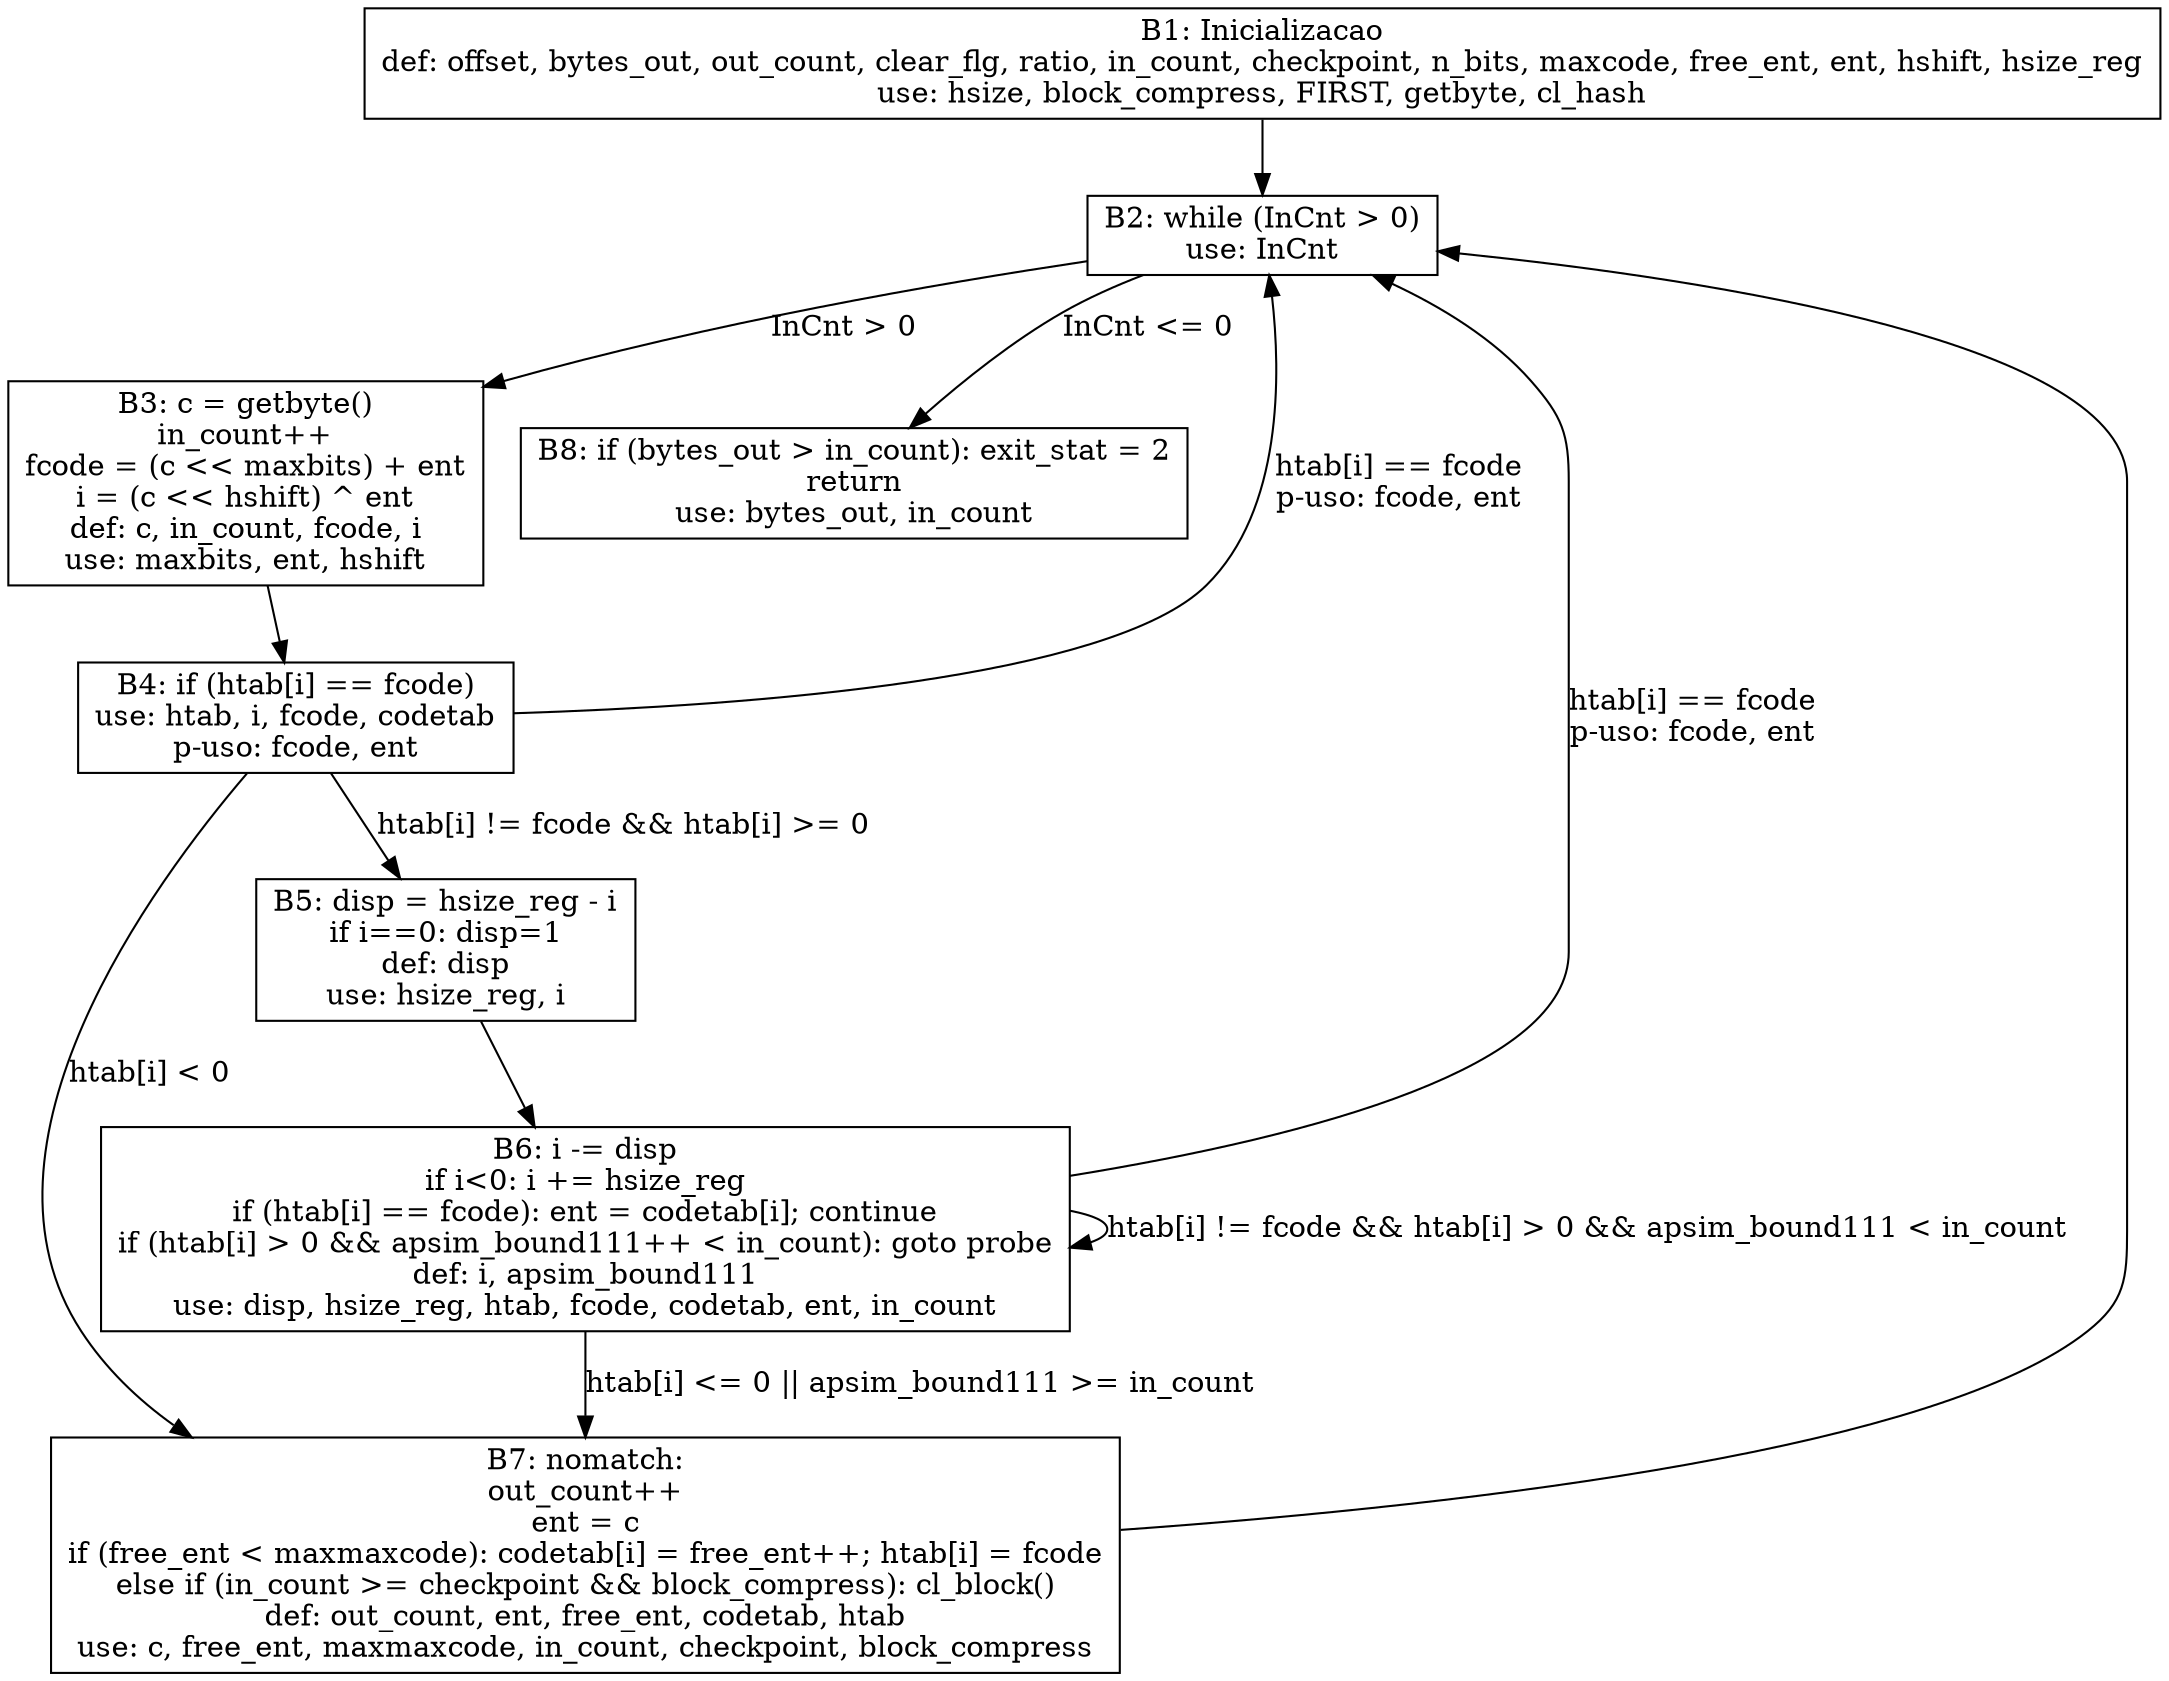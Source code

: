 digraph compress_cdfg {
    rankdir=TB;
    node [shape=rect];

    // Nos (Blocos Basicos) com Definicoes e Usos
    B1 [label="B1: Inicializacao\ndef: offset, bytes_out, out_count, clear_flg, ratio, in_count, checkpoint, n_bits, maxcode, free_ent, ent, hshift, hsize_reg\nuse: hsize, block_compress, FIRST, getbyte, cl_hash"];
    B2 [label="B2: while (InCnt > 0)\nuse: InCnt"];
    B3 [label="B3: c = getbyte()\nin_count++\nfcode = (c << maxbits) + ent\ni = (c << hshift) ^ ent\ndef: c, in_count, fcode, i\nuse: maxbits, ent, hshift"];
    B4 [label="B4: if (htab[i] == fcode)\nuse: htab, i, fcode, codetab\np-uso: fcode, ent"];
    B5 [label="B5: disp = hsize_reg - i\nif i==0: disp=1\ndef: disp\nuse: hsize_reg, i"];
    B6 [label="B6: i -= disp\nif i<0: i += hsize_reg\nif (htab[i] == fcode): ent = codetab[i]; continue\nif (htab[i] > 0 && apsim_bound111++ < in_count): goto probe\ndef: i, apsim_bound111\nuse: disp, hsize_reg, htab, fcode, codetab, ent, in_count"];
    B7 [label="B7: nomatch:\nout_count++\nent = c\nif (free_ent < maxmaxcode): codetab[i] = free_ent++; htab[i] = fcode\nelse if (in_count >= checkpoint && block_compress): cl_block()\ndef: out_count, ent, free_ent, codetab, htab\nuse: c, free_ent, maxmaxcode, in_count, checkpoint, block_compress"];
    B8 [label="B8: if (bytes_out > in_count): exit_stat = 2\nreturn\nuse: bytes_out, in_count"];

    // Arestas de Controle com Rotulos
    B1 -> B2;
    B2 -> B3 [label="InCnt > 0"];
    B2 -> B8 [label="InCnt <= 0"];
    B3 -> B4;
    B4 -> B2 [label="htab[i] == fcode\np-uso: fcode, ent"];
    B4 -> B5 [label="htab[i] != fcode && htab[i] >= 0"];
    B4 -> B7 [label="htab[i] < 0"];
    B5 -> B6;
    B6 -> B2 [label="htab[i] == fcode\np-uso: fcode, ent"];
    B6 -> B6 [label="htab[i] != fcode && htab[i] > 0 && apsim_bound111 < in_count"];
    B6 -> B7 [label="htab[i] <= 0 || apsim_bound111 >= in_count"];
    B7 -> B2;
}